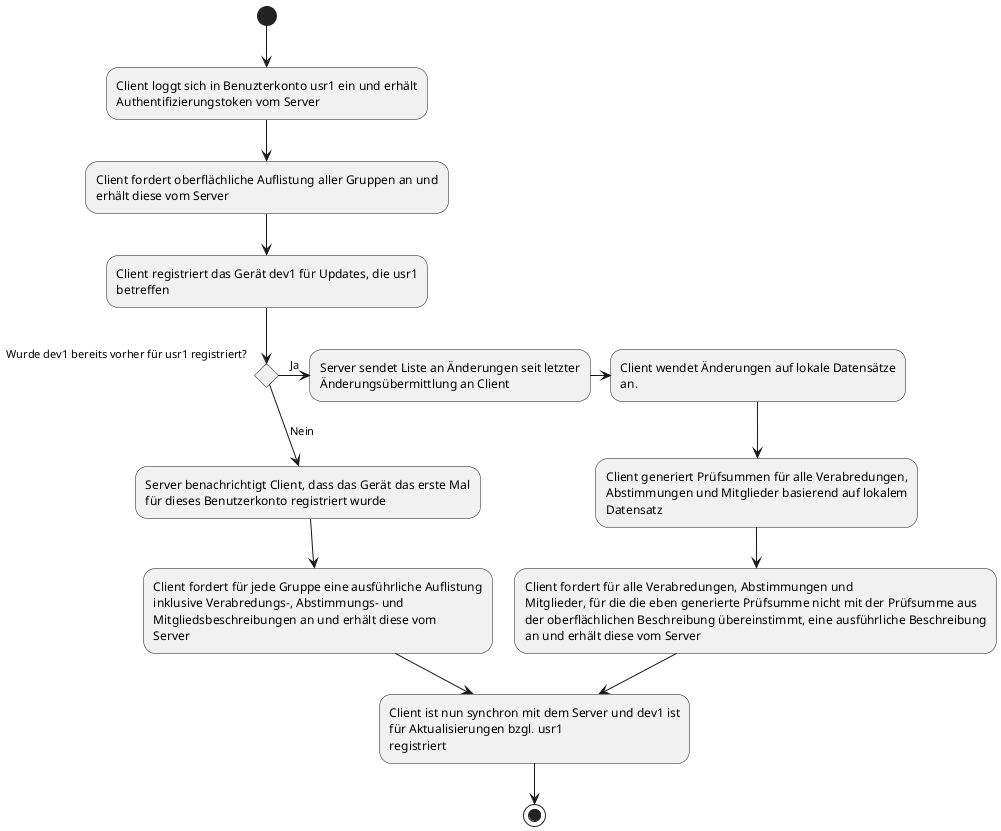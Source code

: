 @startuml

(*) --> "Client loggt sich in Benuzterkonto usr1 ein und erhält
         Authentifizierungstoken vom Server" as login
login --> "Client fordert oberflächliche Auflistung aller Gruppen an und
           erhält diese vom Server" as getShallowGrp
getShallowGrp --> "Client registriert das Gerät dev1 für Updates, die usr1
                   betreffen" as regUpdate

regUpdate --> if "Wurde dev1 bereits vorher für usr1 registriert?" then
    -right->[Ja] "Server sendet Liste an Änderungen seit letzter
         Änderungsübermittlung an Client" as sendUpdate
else
    -down->[Nein] "Server benachrichtigt Client, dass das Gerät das erste Mal
         für dieses Benutzerkonto registriert wurde" as noUpdate
endif

sendUpdate -right-> "Client wendet Änderungen auf lokale Datensätze
                an." as applyUpdates
applyUpdates --> "Client generiert Prüfsummen für alle Verabredungen,
                  Abstimmungen und Mitglieder basierend auf lokalem
                  Datensatz" as genChecksum
genChecksum --> "Client fordert für alle Verabredungen, Abstimmungen und
Mitglieder, für die die eben generierte Prüfsumme nicht mit der Prüfsumme aus
der oberflächlichen Beschreibung übereinstimmt, eine ausführliche Beschreibung
an und erhält diese vom Server" as selectiveResync
noUpdate --> "Client fordert für jede Gruppe eine ausführliche Auflistung
              inklusive Verabredungs-, Abstimmungs- und
              Mitgliedsbeschreibungen an und erhält diese vom
              Server" as getDeepGrp

selectiveResync --> "Client ist nun synchron mit dem Server und dev1 ist
                     für Aktualisierungen bzgl. usr1
                     registriert" as isSynchronized
getDeepGrp --> isSynchronized
isSynchronized --> (*)

@enduml

